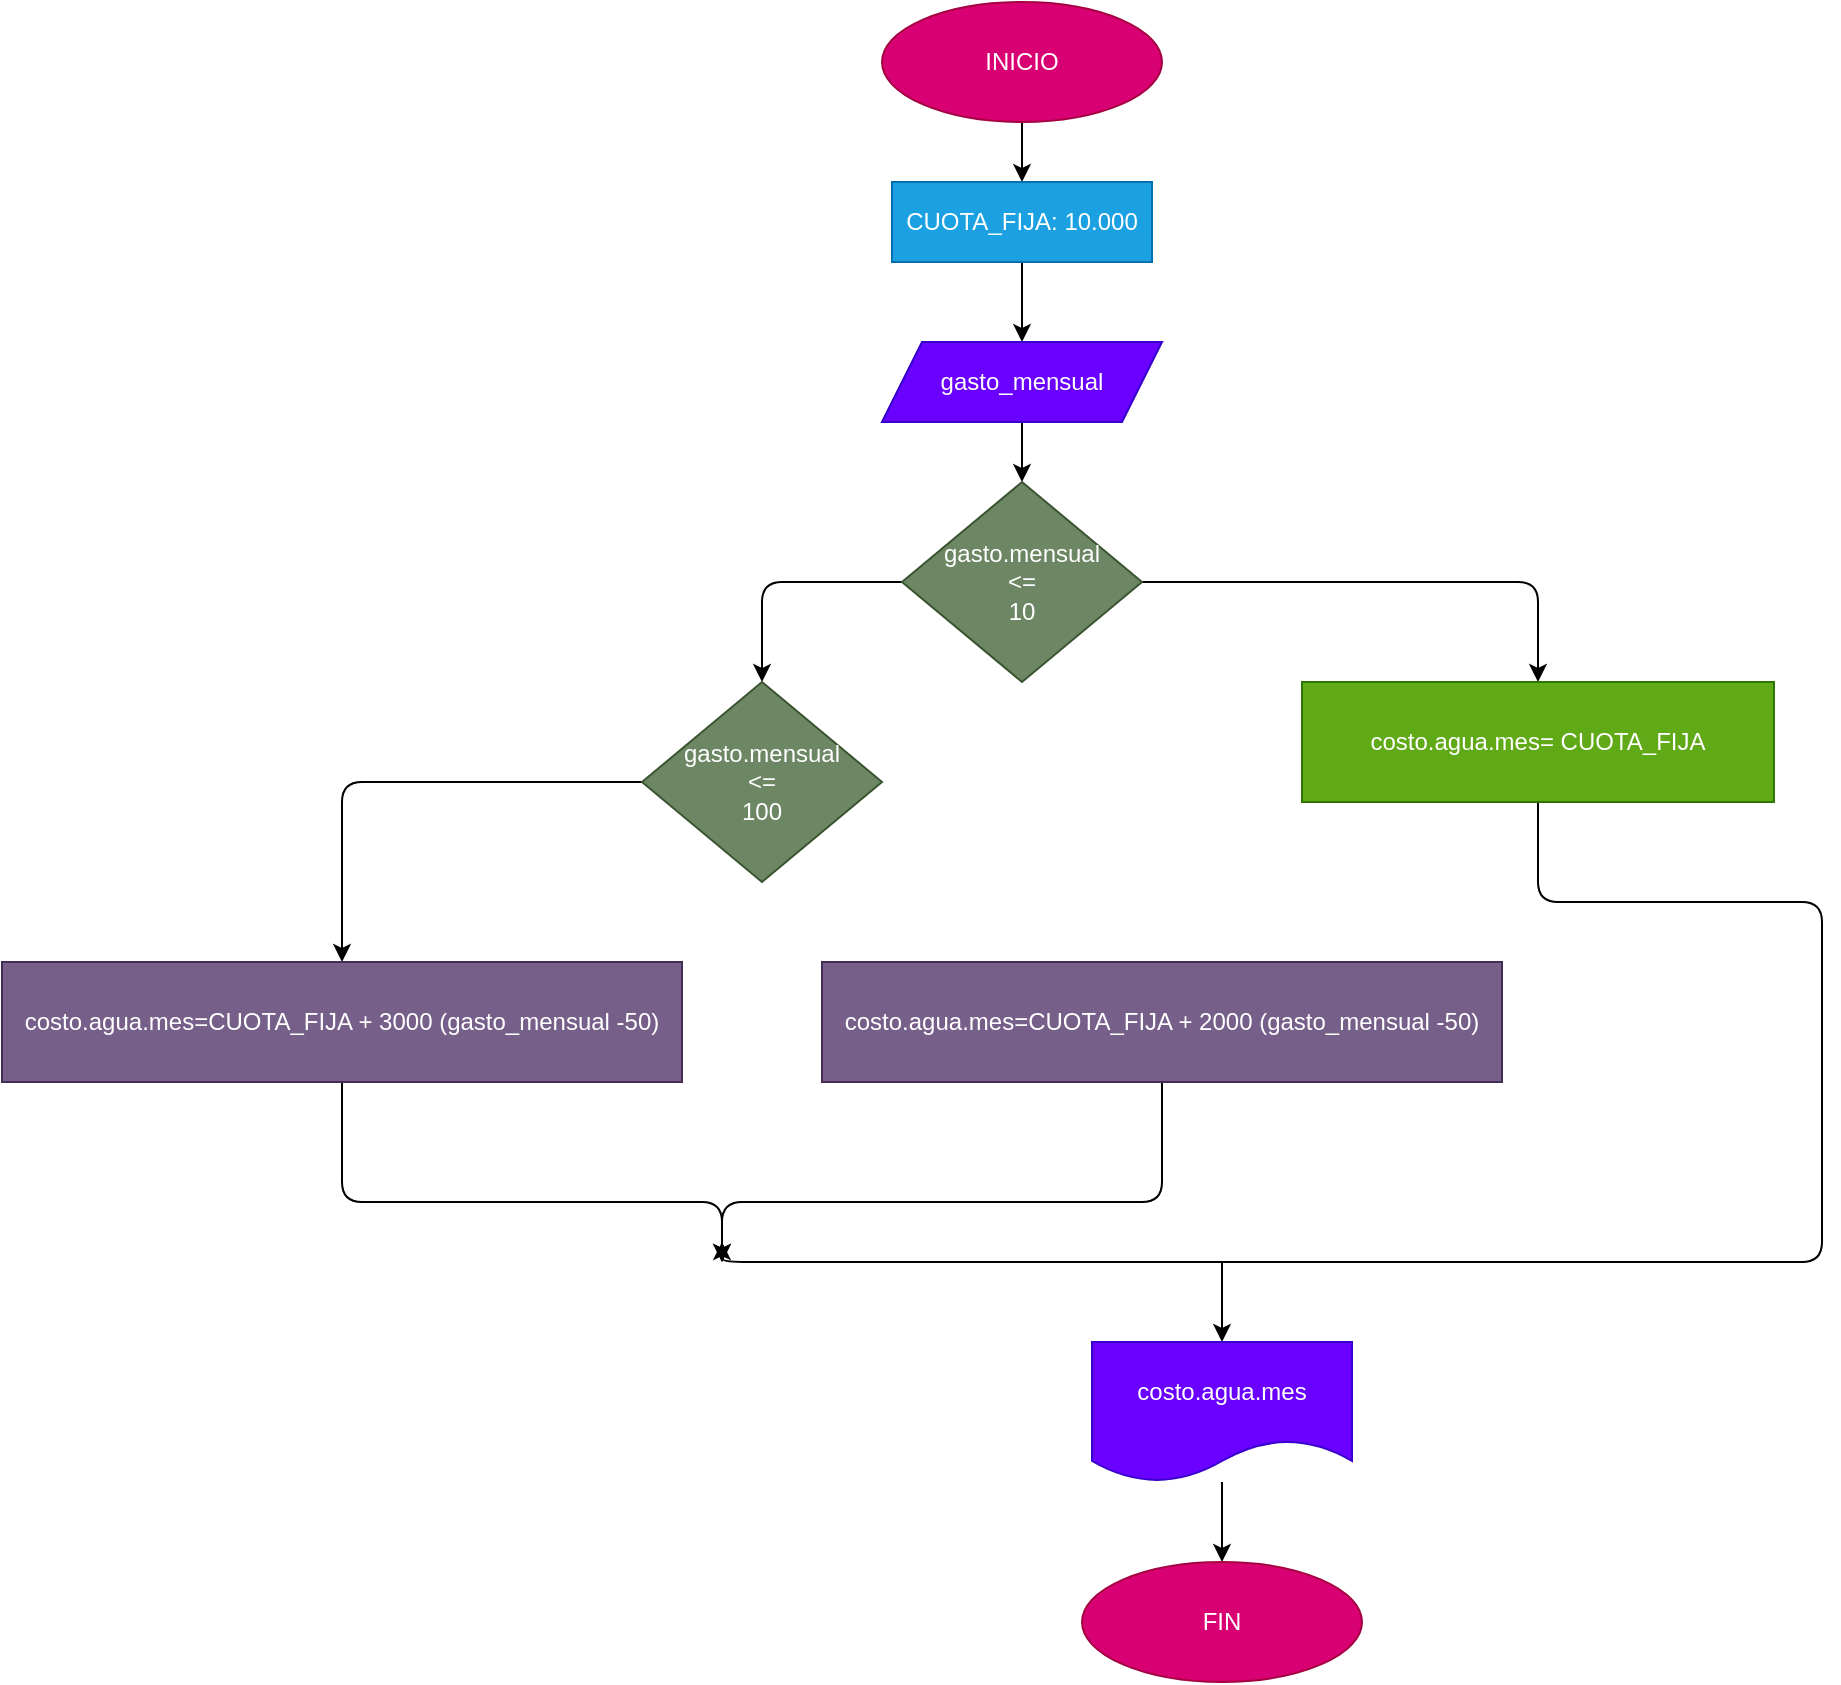 <mxfile>
    <diagram id="UE2i1fbozTUS5483sOin" name="Page-1">
        <mxGraphModel dx="1489" dy="425" grid="1" gridSize="10" guides="1" tooltips="1" connect="1" arrows="1" fold="1" page="1" pageScale="1" pageWidth="827" pageHeight="1169" math="0" shadow="0">
            <root>
                <mxCell id="0"/>
                <mxCell id="1" parent="0"/>
                <mxCell id="4" value="" style="edgeStyle=none;html=1;" edge="1" parent="1" source="2" target="3">
                    <mxGeometry relative="1" as="geometry"/>
                </mxCell>
                <mxCell id="2" value="INICIO" style="ellipse;whiteSpace=wrap;html=1;fillColor=#d80073;fontColor=#ffffff;strokeColor=#A50040;" vertex="1" parent="1">
                    <mxGeometry x="240" y="30" width="140" height="60" as="geometry"/>
                </mxCell>
                <mxCell id="9" value="" style="edgeStyle=none;html=1;" edge="1" parent="1" source="3" target="5">
                    <mxGeometry relative="1" as="geometry"/>
                </mxCell>
                <mxCell id="3" value="CUOTA_FIJA: 10.000" style="rounded=0;whiteSpace=wrap;html=1;fillColor=#1ba1e2;fontColor=#ffffff;strokeColor=#006EAF;" vertex="1" parent="1">
                    <mxGeometry x="245" y="120" width="130" height="40" as="geometry"/>
                </mxCell>
                <mxCell id="7" value="" style="edgeStyle=none;html=1;" edge="1" parent="1" source="5" target="6">
                    <mxGeometry relative="1" as="geometry"/>
                </mxCell>
                <mxCell id="5" value="gasto_mensual" style="shape=parallelogram;perimeter=parallelogramPerimeter;whiteSpace=wrap;html=1;fixedSize=1;fillColor=#6a00ff;fontColor=#ffffff;strokeColor=#3700CC;" vertex="1" parent="1">
                    <mxGeometry x="240" y="200" width="140" height="40" as="geometry"/>
                </mxCell>
                <mxCell id="12" style="edgeStyle=none;html=1;entryX=0.5;entryY=0;entryDx=0;entryDy=0;" edge="1" parent="1" source="6" target="11">
                    <mxGeometry relative="1" as="geometry">
                        <Array as="points">
                            <mxPoint x="180" y="320"/>
                        </Array>
                    </mxGeometry>
                </mxCell>
                <mxCell id="13" style="edgeStyle=none;html=1;entryX=0.5;entryY=0;entryDx=0;entryDy=0;" edge="1" parent="1" source="6" target="10">
                    <mxGeometry relative="1" as="geometry">
                        <Array as="points">
                            <mxPoint x="568" y="320"/>
                        </Array>
                    </mxGeometry>
                </mxCell>
                <mxCell id="6" value="gasto.mensual&lt;br&gt;&amp;lt;=&lt;br&gt;10" style="rhombus;whiteSpace=wrap;html=1;fillColor=#6d8764;fontColor=#ffffff;strokeColor=#3A5431;" vertex="1" parent="1">
                    <mxGeometry x="250" y="270" width="120" height="100" as="geometry"/>
                </mxCell>
                <mxCell id="19" style="edgeStyle=none;html=1;" edge="1" parent="1" source="10">
                    <mxGeometry relative="1" as="geometry">
                        <mxPoint x="160" y="650" as="targetPoint"/>
                        <Array as="points">
                            <mxPoint x="568" y="480"/>
                            <mxPoint x="710" y="480"/>
                            <mxPoint x="710" y="660"/>
                            <mxPoint x="160" y="660"/>
                        </Array>
                    </mxGeometry>
                </mxCell>
                <mxCell id="10" value="costo.agua.mes= CUOTA_FIJA" style="rounded=0;whiteSpace=wrap;html=1;fillColor=#60a917;fontColor=#ffffff;strokeColor=#2D7600;" vertex="1" parent="1">
                    <mxGeometry x="450" y="370" width="236" height="60" as="geometry"/>
                </mxCell>
                <mxCell id="15" style="edgeStyle=none;html=1;entryX=0.5;entryY=0;entryDx=0;entryDy=0;" edge="1" parent="1" source="11" target="14">
                    <mxGeometry relative="1" as="geometry">
                        <Array as="points">
                            <mxPoint x="-30" y="420"/>
                        </Array>
                    </mxGeometry>
                </mxCell>
                <mxCell id="11" value="gasto.mensual&lt;br&gt;&amp;lt;=&lt;br&gt;100" style="rhombus;whiteSpace=wrap;html=1;fillColor=#6d8764;fontColor=#ffffff;strokeColor=#3A5431;" vertex="1" parent="1">
                    <mxGeometry x="120" y="370" width="120" height="100" as="geometry"/>
                </mxCell>
                <mxCell id="17" style="edgeStyle=none;html=1;" edge="1" parent="1" source="14">
                    <mxGeometry relative="1" as="geometry">
                        <mxPoint x="160" y="660" as="targetPoint"/>
                        <Array as="points">
                            <mxPoint x="-30" y="630"/>
                            <mxPoint x="160" y="630"/>
                        </Array>
                    </mxGeometry>
                </mxCell>
                <mxCell id="14" value="costo.agua.mes=CUOTA_FIJA + 3000 (gasto_mensual -50)" style="rounded=0;whiteSpace=wrap;html=1;fillColor=#76608a;fontColor=#ffffff;strokeColor=#432D57;" vertex="1" parent="1">
                    <mxGeometry x="-200" y="510" width="340" height="60" as="geometry"/>
                </mxCell>
                <mxCell id="18" style="edgeStyle=none;html=1;" edge="1" parent="1" source="16">
                    <mxGeometry relative="1" as="geometry">
                        <mxPoint x="160" y="660" as="targetPoint"/>
                        <Array as="points">
                            <mxPoint x="380" y="630"/>
                            <mxPoint x="160" y="630"/>
                        </Array>
                    </mxGeometry>
                </mxCell>
                <mxCell id="16" value="costo.agua.mes=CUOTA_FIJA + 2000 (gasto_mensual -50)" style="rounded=0;whiteSpace=wrap;html=1;fillColor=#76608a;fontColor=#ffffff;strokeColor=#432D57;" vertex="1" parent="1">
                    <mxGeometry x="210" y="510" width="340" height="60" as="geometry"/>
                </mxCell>
                <mxCell id="20" value="" style="endArrow=classic;html=1;entryX=0.5;entryY=0;entryDx=0;entryDy=0;" edge="1" parent="1" target="21">
                    <mxGeometry width="50" height="50" relative="1" as="geometry">
                        <mxPoint x="410" y="660" as="sourcePoint"/>
                        <mxPoint x="410" y="700" as="targetPoint"/>
                    </mxGeometry>
                </mxCell>
                <mxCell id="23" value="" style="edgeStyle=none;html=1;" edge="1" parent="1" source="21" target="22">
                    <mxGeometry relative="1" as="geometry"/>
                </mxCell>
                <mxCell id="21" value="costo.agua.mes" style="shape=document;whiteSpace=wrap;html=1;boundedLbl=1;fillColor=#6a00ff;strokeColor=#3700CC;fontColor=#ffffff;" vertex="1" parent="1">
                    <mxGeometry x="345" y="700" width="130" height="70" as="geometry"/>
                </mxCell>
                <mxCell id="22" value="FIN" style="ellipse;whiteSpace=wrap;html=1;fillColor=#d80073;fontColor=#ffffff;strokeColor=#A50040;" vertex="1" parent="1">
                    <mxGeometry x="340" y="810" width="140" height="60" as="geometry"/>
                </mxCell>
            </root>
        </mxGraphModel>
    </diagram>
</mxfile>